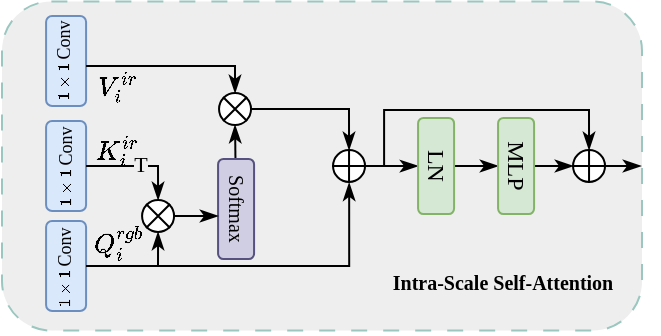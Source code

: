 <mxfile version="26.1.1">
  <diagram name="第 1 页" id="s-5QhZZwYBaMaTvDLYHA">
    <mxGraphModel dx="640" dy="323" grid="1" gridSize="10" guides="1" tooltips="1" connect="1" arrows="1" fold="1" page="1" pageScale="1" pageWidth="827" pageHeight="1169" math="1" shadow="0">
      <root>
        <mxCell id="0" />
        <mxCell id="1" parent="0" />
        <mxCell id="uKrTivx29mjVBT3hBDGl-135" value="" style="rounded=1;whiteSpace=wrap;html=1;fontFamily=Times New Roman;fontSize=11;labelBackgroundColor=default;dashed=1;fillColor=#eeeeee;strokeColor=#9AC7BF;dashPattern=8 8;" vertex="1" parent="1">
          <mxGeometry x="260" y="545.7" width="320" height="164.6" as="geometry" />
        </mxCell>
        <mxCell id="uKrTivx29mjVBT3hBDGl-77" value="" style="rounded=1;whiteSpace=wrap;html=1;fontFamily=Times New Roman;fillColor=#dae8fc;strokeColor=#6c8ebf;horizontal=0;" vertex="1" parent="1">
          <mxGeometry x="282.04" y="553" width="20" height="45" as="geometry" />
        </mxCell>
        <mxCell id="uKrTivx29mjVBT3hBDGl-82" value="" style="rounded=1;whiteSpace=wrap;html=1;fontFamily=Times New Roman;fillColor=#dae8fc;strokeColor=#6c8ebf;" vertex="1" parent="1">
          <mxGeometry x="282.04" y="655.5" width="20" height="45" as="geometry" />
        </mxCell>
        <mxCell id="uKrTivx29mjVBT3hBDGl-80" value="" style="rounded=1;whiteSpace=wrap;html=1;fontFamily=Times New Roman;fillColor=#dae8fc;strokeColor=#6c8ebf;" vertex="1" parent="1">
          <mxGeometry x="282.04" y="605.5" width="20" height="45" as="geometry" />
        </mxCell>
        <mxCell id="uKrTivx29mjVBT3hBDGl-111" value="" style="group" vertex="1" connectable="0" parent="1">
          <mxGeometry x="281.04" y="550" width="20" height="51" as="geometry" />
        </mxCell>
        <mxCell id="uKrTivx29mjVBT3hBDGl-113" value="Conv" style="text;html=1;align=center;verticalAlign=middle;whiteSpace=wrap;rounded=0;fontFamily=Times New Roman;fontSize=9;fontColor=default;labelBackgroundColor=none;rotation=-90;" vertex="1" parent="uKrTivx29mjVBT3hBDGl-111">
          <mxGeometry x="-5" y="5" width="30" height="20" as="geometry" />
        </mxCell>
        <mxCell id="uKrTivx29mjVBT3hBDGl-112" value="&lt;span style=&quot;font-family: &amp;quot;Times New Roman&amp;quot;;&quot;&gt;$$1\times1$$&lt;/span&gt;" style="text;html=1;align=center;verticalAlign=middle;whiteSpace=wrap;rounded=0;fontFamily=Helvetica;fontSize=8;fontColor=default;labelBackgroundColor=none;rotation=-90;" vertex="1" parent="uKrTivx29mjVBT3hBDGl-111">
          <mxGeometry x="-5" y="26" width="30" height="20" as="geometry" />
        </mxCell>
        <mxCell id="uKrTivx29mjVBT3hBDGl-117" value="" style="group" vertex="1" connectable="0" parent="1">
          <mxGeometry x="281" y="653.5" width="20" height="51" as="geometry" />
        </mxCell>
        <mxCell id="uKrTivx29mjVBT3hBDGl-118" value="&lt;span style=&quot;font-family: &amp;quot;Times New Roman&amp;quot;;&quot;&gt;$$1\times1$$&lt;/span&gt;" style="text;html=1;align=center;verticalAlign=middle;whiteSpace=wrap;rounded=0;fontFamily=Helvetica;fontSize=8;fontColor=default;labelBackgroundColor=none;rotation=-90;" vertex="1" parent="uKrTivx29mjVBT3hBDGl-117">
          <mxGeometry x="-5" y="26" width="30" height="20" as="geometry" />
        </mxCell>
        <mxCell id="uKrTivx29mjVBT3hBDGl-119" value="Conv" style="text;html=1;align=center;verticalAlign=middle;whiteSpace=wrap;rounded=0;fontFamily=Times New Roman;fontSize=9;fontColor=default;labelBackgroundColor=none;rotation=-90;" vertex="1" parent="uKrTivx29mjVBT3hBDGl-117">
          <mxGeometry x="-5" y="5" width="30" height="20" as="geometry" />
        </mxCell>
        <mxCell id="uKrTivx29mjVBT3hBDGl-114" value="" style="group" vertex="1" connectable="0" parent="1">
          <mxGeometry x="282.04" y="603" width="20" height="51" as="geometry" />
        </mxCell>
        <mxCell id="uKrTivx29mjVBT3hBDGl-115" value="&lt;span style=&quot;font-family: &amp;quot;Times New Roman&amp;quot;;&quot;&gt;$$1\times1$$&lt;/span&gt;" style="text;html=1;align=center;verticalAlign=middle;whiteSpace=wrap;rounded=0;fontFamily=Helvetica;fontSize=8;fontColor=default;labelBackgroundColor=none;rotation=-90;" vertex="1" parent="uKrTivx29mjVBT3hBDGl-114">
          <mxGeometry x="-5" y="26" width="30" height="20" as="geometry" />
        </mxCell>
        <mxCell id="uKrTivx29mjVBT3hBDGl-116" value="Conv" style="text;html=1;align=center;verticalAlign=middle;whiteSpace=wrap;rounded=0;fontFamily=Times New Roman;fontSize=9;fontColor=default;labelBackgroundColor=none;rotation=-90;" vertex="1" parent="uKrTivx29mjVBT3hBDGl-114">
          <mxGeometry x="-5" y="5" width="30" height="20" as="geometry" />
        </mxCell>
        <mxCell id="uKrTivx29mjVBT3hBDGl-144" value="Intra-Scale Self-Attention" style="text;html=1;align=center;verticalAlign=middle;whiteSpace=wrap;rounded=0;fontFamily=Times New Roman;fontSize=10;fontStyle=1" vertex="1" parent="1">
          <mxGeometry x="450" y="674.5" width="120.5" height="23" as="geometry" />
        </mxCell>
        <mxCell id="uKrTivx29mjVBT3hBDGl-76" style="edgeStyle=orthogonalEdgeStyle;shape=connector;rounded=0;orthogonalLoop=1;jettySize=auto;html=1;entryX=0.5;entryY=0;entryDx=0;entryDy=0;strokeColor=default;align=center;verticalAlign=middle;fontFamily=Helvetica;fontSize=11;fontColor=default;labelBackgroundColor=default;endArrow=classicThin;endFill=1;" edge="1" parent="1" source="uKrTivx29mjVBT3hBDGl-77" target="uKrTivx29mjVBT3hBDGl-108">
          <mxGeometry relative="1" as="geometry">
            <Array as="points">
              <mxPoint x="376.04" y="578" />
            </Array>
          </mxGeometry>
        </mxCell>
        <mxCell id="uKrTivx29mjVBT3hBDGl-78" style="edgeStyle=orthogonalEdgeStyle;shape=connector;rounded=0;orthogonalLoop=1;jettySize=auto;html=1;entryX=0.5;entryY=0;entryDx=0;entryDy=0;strokeColor=default;align=center;verticalAlign=middle;fontFamily=Times New Roman;fontSize=11;fontColor=default;labelBackgroundColor=default;endArrow=classicThin;endFill=1;" edge="1" parent="1" source="uKrTivx29mjVBT3hBDGl-80" target="uKrTivx29mjVBT3hBDGl-94">
          <mxGeometry relative="1" as="geometry">
            <mxPoint x="338.04" y="643" as="targetPoint" />
            <Array as="points">
              <mxPoint x="338.04" y="628" />
            </Array>
          </mxGeometry>
        </mxCell>
        <mxCell id="uKrTivx29mjVBT3hBDGl-79" value="&lt;font face=&quot;Times New Roman&quot;&gt;T&lt;/font&gt;" style="edgeLabel;html=1;align=center;verticalAlign=middle;resizable=0;points=[];fontFamily=Helvetica;fontSize=11;fontColor=default;labelBackgroundColor=#EEEEEE;" vertex="1" connectable="0" parent="uKrTivx29mjVBT3hBDGl-78">
          <mxGeometry x="0.213" relative="1" as="geometry">
            <mxPoint x="-5" y="-1" as="offset" />
          </mxGeometry>
        </mxCell>
        <mxCell id="uKrTivx29mjVBT3hBDGl-81" style="edgeStyle=orthogonalEdgeStyle;shape=connector;rounded=0;orthogonalLoop=1;jettySize=auto;html=1;entryX=0.5;entryY=1;entryDx=0;entryDy=0;strokeColor=default;align=center;verticalAlign=middle;fontFamily=Times New Roman;fontSize=11;fontColor=default;labelBackgroundColor=default;endArrow=classicThin;endFill=1;" edge="1" parent="1" source="uKrTivx29mjVBT3hBDGl-82" target="uKrTivx29mjVBT3hBDGl-94">
          <mxGeometry relative="1" as="geometry">
            <mxPoint x="338.04" y="663" as="targetPoint" />
            <Array as="points">
              <mxPoint x="338.04" y="678" />
            </Array>
          </mxGeometry>
        </mxCell>
        <mxCell id="uKrTivx29mjVBT3hBDGl-83" style="shape=connector;rounded=0;orthogonalLoop=1;jettySize=auto;html=1;entryX=0.5;entryY=1;entryDx=0;entryDy=0;strokeColor=default;align=center;verticalAlign=middle;fontFamily=Helvetica;fontSize=11;fontColor=default;labelBackgroundColor=default;endArrow=classicThin;endFill=1;" edge="1" parent="1" source="uKrTivx29mjVBT3hBDGl-84" target="uKrTivx29mjVBT3hBDGl-108">
          <mxGeometry relative="1" as="geometry" />
        </mxCell>
        <mxCell id="uKrTivx29mjVBT3hBDGl-89" style="edgeStyle=orthogonalEdgeStyle;shape=connector;rounded=0;orthogonalLoop=1;jettySize=auto;html=1;entryX=1;entryY=0.5;entryDx=0;entryDy=0;strokeColor=default;align=center;verticalAlign=middle;fontFamily=Times New Roman;fontSize=11;fontColor=default;labelBackgroundColor=default;endArrow=classicThin;endFill=1;" edge="1" parent="1" source="uKrTivx29mjVBT3hBDGl-90" target="uKrTivx29mjVBT3hBDGl-92">
          <mxGeometry relative="1" as="geometry" />
        </mxCell>
        <mxCell id="uKrTivx29mjVBT3hBDGl-84" value="Softmax" style="rounded=1;whiteSpace=wrap;html=1;horizontal=0;flipV=0;flipH=0;rotation=-180;fontFamily=Times New Roman;fillColor=#d0cee2;strokeColor=#56517e;spacingTop=-2;fontSize=10;" vertex="1" parent="1">
          <mxGeometry x="368.04" y="624.5" width="18" height="50" as="geometry" />
        </mxCell>
        <mxCell id="uKrTivx29mjVBT3hBDGl-88" style="edgeStyle=orthogonalEdgeStyle;shape=connector;rounded=0;orthogonalLoop=1;jettySize=auto;html=1;entryX=1;entryY=0.5;entryDx=0;entryDy=0;strokeColor=default;align=center;verticalAlign=middle;fontFamily=Times New Roman;fontSize=11;fontColor=default;labelBackgroundColor=default;endArrow=classicThin;endFill=1;" edge="1" parent="1" target="uKrTivx29mjVBT3hBDGl-90">
          <mxGeometry relative="1" as="geometry">
            <mxPoint x="441.04" y="628.014" as="sourcePoint" />
          </mxGeometry>
        </mxCell>
        <mxCell id="uKrTivx29mjVBT3hBDGl-91" style="edgeStyle=orthogonalEdgeStyle;shape=connector;rounded=0;orthogonalLoop=1;jettySize=auto;html=1;entryX=0;entryY=0.5;entryDx=0;entryDy=0;strokeColor=default;align=center;verticalAlign=middle;fontFamily=Times New Roman;fontSize=11;fontColor=default;labelBackgroundColor=default;endArrow=classicThin;endFill=1;" edge="1" parent="1">
          <mxGeometry relative="1" as="geometry">
            <mxPoint x="526.04" y="628" as="sourcePoint" />
            <mxPoint x="545.52" y="628" as="targetPoint" />
          </mxGeometry>
        </mxCell>
        <mxCell id="uKrTivx29mjVBT3hBDGl-90" value="LN" style="rounded=1;whiteSpace=wrap;html=1;fontFamily=Times New Roman;horizontal=0;rotation=-180;fillColor=#d5e8d4;strokeColor=#82b366;" vertex="1" parent="1">
          <mxGeometry x="468.04" y="604" width="18" height="48" as="geometry" />
        </mxCell>
        <mxCell id="uKrTivx29mjVBT3hBDGl-93" value="" style="group;fontFamily=Times New Roman;" vertex="1" connectable="0" parent="1">
          <mxGeometry x="330.04" y="645" width="16" height="16" as="geometry" />
        </mxCell>
        <mxCell id="uKrTivx29mjVBT3hBDGl-94" value="" style="ellipse;whiteSpace=wrap;html=1;aspect=fixed;fontFamily=Times New Roman;" vertex="1" parent="uKrTivx29mjVBT3hBDGl-93">
          <mxGeometry width="16" height="16" as="geometry" />
        </mxCell>
        <mxCell id="uKrTivx29mjVBT3hBDGl-95" value="" style="shape=umlDestroy;whiteSpace=wrap;html=1;strokeWidth=1;targetShapes=umlLifeline;fontFamily=Times New Roman;fontSize=11;fontColor=default;labelBackgroundColor=default;" vertex="1" parent="uKrTivx29mjVBT3hBDGl-93">
          <mxGeometry x="2.004" y="2.004" width="12" height="12" as="geometry" />
        </mxCell>
        <mxCell id="uKrTivx29mjVBT3hBDGl-92" value="MLP" style="rounded=1;whiteSpace=wrap;html=1;fontFamily=Times New Roman;horizontal=0;rotation=-180;fillColor=#d5e8d4;strokeColor=#82b366;" vertex="1" parent="1">
          <mxGeometry x="508.04" y="604" width="18" height="48" as="geometry" />
        </mxCell>
        <mxCell id="uKrTivx29mjVBT3hBDGl-98" style="edgeStyle=orthogonalEdgeStyle;shape=connector;rounded=0;orthogonalLoop=1;jettySize=auto;html=1;entryX=0.5;entryY=0;entryDx=0;entryDy=0;strokeColor=default;align=center;verticalAlign=middle;fontFamily=Times New Roman;fontSize=11;fontColor=default;labelBackgroundColor=default;endArrow=classicThin;endFill=1;" edge="1" parent="1" source="uKrTivx29mjVBT3hBDGl-99" target="uKrTivx29mjVBT3hBDGl-101">
          <mxGeometry relative="1" as="geometry">
            <Array as="points">
              <mxPoint x="451.04" y="628" />
              <mxPoint x="451.04" y="600" />
              <mxPoint x="553.04" y="600" />
            </Array>
          </mxGeometry>
        </mxCell>
        <mxCell id="uKrTivx29mjVBT3hBDGl-99" value="" style="ellipse;whiteSpace=wrap;html=1;aspect=fixed;container=0;fontFamily=Times New Roman;" vertex="1" parent="1">
          <mxGeometry x="425.52" y="620" width="16" height="16" as="geometry" />
        </mxCell>
        <mxCell id="uKrTivx29mjVBT3hBDGl-100" value="" style="shape=umlDestroy;whiteSpace=wrap;html=1;strokeWidth=1;targetShapes=umlLifeline;fontFamily=Times New Roman;fontSize=11;fontColor=default;labelBackgroundColor=default;container=0;rotation=45;" vertex="1" parent="1">
          <mxGeometry x="427.524" y="622" width="12" height="12" as="geometry" />
        </mxCell>
        <mxCell id="uKrTivx29mjVBT3hBDGl-103" style="edgeStyle=orthogonalEdgeStyle;shape=connector;rounded=0;orthogonalLoop=1;jettySize=auto;html=1;entryX=1;entryY=0.5;entryDx=0;entryDy=0;strokeColor=default;align=center;verticalAlign=middle;fontFamily=Times New Roman;fontSize=11;fontColor=default;labelBackgroundColor=default;endArrow=classicThin;endFill=1;" edge="1" parent="1">
          <mxGeometry relative="1" as="geometry">
            <mxPoint x="346.044" y="653" as="sourcePoint" />
            <mxPoint x="368.04" y="653" as="targetPoint" />
          </mxGeometry>
        </mxCell>
        <mxCell id="uKrTivx29mjVBT3hBDGl-130" value="&lt;span style=&quot;font-size: 13px;&quot;&gt;$$Q_{i}^{rgb}$$&lt;/span&gt;" style="text;html=1;align=center;verticalAlign=middle;whiteSpace=wrap;rounded=0;fontFamily=Times New Roman;fontSize=11;fontColor=default;labelBackgroundColor=none;" vertex="1" parent="1">
          <mxGeometry x="310" y="655.5" width="16" height="20" as="geometry" />
        </mxCell>
        <mxCell id="uKrTivx29mjVBT3hBDGl-131" value="&lt;span style=&quot;font-size: 13px;&quot;&gt;$$K_{i}^{ir}$$&lt;/span&gt;" style="text;html=1;align=center;verticalAlign=middle;whiteSpace=wrap;rounded=0;fontFamily=Times New Roman;fontSize=11;fontColor=default;labelBackgroundColor=none;" vertex="1" parent="1">
          <mxGeometry x="309.52" y="609.51" width="16" height="20" as="geometry" />
        </mxCell>
        <mxCell id="uKrTivx29mjVBT3hBDGl-145" value="&lt;span style=&quot;font-size: 13px;&quot;&gt;$$V_{i}^{ir}$$&lt;/span&gt;" style="text;html=1;align=center;verticalAlign=middle;whiteSpace=wrap;rounded=0;fontFamily=Times New Roman;fontSize=11;fontColor=default;labelBackgroundColor=none;" vertex="1" parent="1">
          <mxGeometry x="309.52" y="578" width="16" height="20" as="geometry" />
        </mxCell>
        <mxCell id="uKrTivx29mjVBT3hBDGl-159" style="edgeStyle=orthogonalEdgeStyle;rounded=0;orthogonalLoop=1;jettySize=auto;html=1;entryX=0.5;entryY=0;entryDx=0;entryDy=0;endArrow=classicThin;endFill=1;" edge="1" parent="1" source="uKrTivx29mjVBT3hBDGl-108" target="uKrTivx29mjVBT3hBDGl-99">
          <mxGeometry relative="1" as="geometry" />
        </mxCell>
        <mxCell id="uKrTivx29mjVBT3hBDGl-108" value="" style="ellipse;whiteSpace=wrap;html=1;aspect=fixed;container=0;fontFamily=Times New Roman;" vertex="1" parent="1">
          <mxGeometry x="368.52" y="591.51" width="16" height="16" as="geometry" />
        </mxCell>
        <mxCell id="uKrTivx29mjVBT3hBDGl-158" value="" style="shape=umlDestroy;whiteSpace=wrap;html=1;strokeWidth=1;targetShapes=umlLifeline;fontFamily=Times New Roman;fontSize=11;fontColor=default;labelBackgroundColor=default;" vertex="1" parent="1">
          <mxGeometry x="370.524" y="593.504" width="12" height="12" as="geometry" />
        </mxCell>
        <mxCell id="uKrTivx29mjVBT3hBDGl-162" style="edgeStyle=orthogonalEdgeStyle;rounded=0;orthogonalLoop=1;jettySize=auto;html=1;entryX=0.998;entryY=0.991;entryDx=0;entryDy=0;entryPerimeter=0;endArrow=classicThin;endFill=1;" edge="1" parent="1" source="uKrTivx29mjVBT3hBDGl-82" target="uKrTivx29mjVBT3hBDGl-100">
          <mxGeometry relative="1" as="geometry" />
        </mxCell>
        <mxCell id="uKrTivx29mjVBT3hBDGl-101" value="" style="ellipse;whiteSpace=wrap;html=1;aspect=fixed;container=0;fontFamily=Times New Roman;" vertex="1" parent="1">
          <mxGeometry x="545.52" y="620" width="16" height="16" as="geometry" />
        </mxCell>
        <mxCell id="uKrTivx29mjVBT3hBDGl-102" value="" style="shape=umlDestroy;whiteSpace=wrap;html=1;strokeWidth=1;targetShapes=umlLifeline;fontFamily=Times New Roman;fontSize=11;fontColor=default;labelBackgroundColor=default;container=0;rotation=45;" vertex="1" parent="1">
          <mxGeometry x="547.524" y="622.004" width="12" height="12" as="geometry" />
        </mxCell>
        <mxCell id="uKrTivx29mjVBT3hBDGl-105" style="edgeStyle=orthogonalEdgeStyle;shape=connector;rounded=0;orthogonalLoop=1;jettySize=auto;html=1;entryX=0;entryY=0.5;entryDx=0;entryDy=0;strokeColor=default;align=center;verticalAlign=middle;fontFamily=Times New Roman;fontSize=11;fontColor=default;labelBackgroundColor=default;endArrow=classicThin;endFill=1;" edge="1" parent="1">
          <mxGeometry relative="1" as="geometry">
            <mxPoint x="560.04" y="628" as="sourcePoint" />
            <mxPoint x="579.52" y="628" as="targetPoint" />
          </mxGeometry>
        </mxCell>
      </root>
    </mxGraphModel>
  </diagram>
</mxfile>
